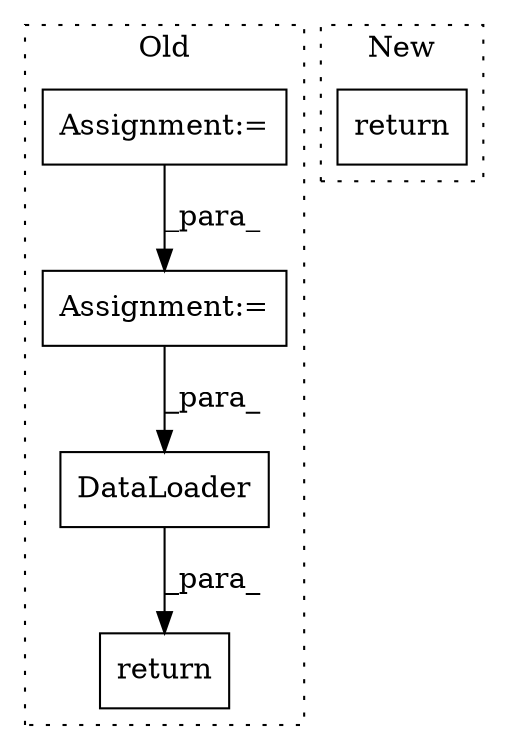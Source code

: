 digraph G {
subgraph cluster0 {
1 [label="DataLoader" a="32" s="4279,4313" l="11,1" shape="box"];
3 [label="Assignment:=" a="7" s="4049" l="8" shape="box"];
4 [label="Assignment:=" a="7" s="4194" l="1" shape="box"];
5 [label="return" a="41" s="4272" l="7" shape="box"];
label = "Old";
style="dotted";
}
subgraph cluster1 {
2 [label="return" a="41" s="3971" l="7" shape="box"];
label = "New";
style="dotted";
}
1 -> 5 [label="_para_"];
3 -> 4 [label="_para_"];
4 -> 1 [label="_para_"];
}